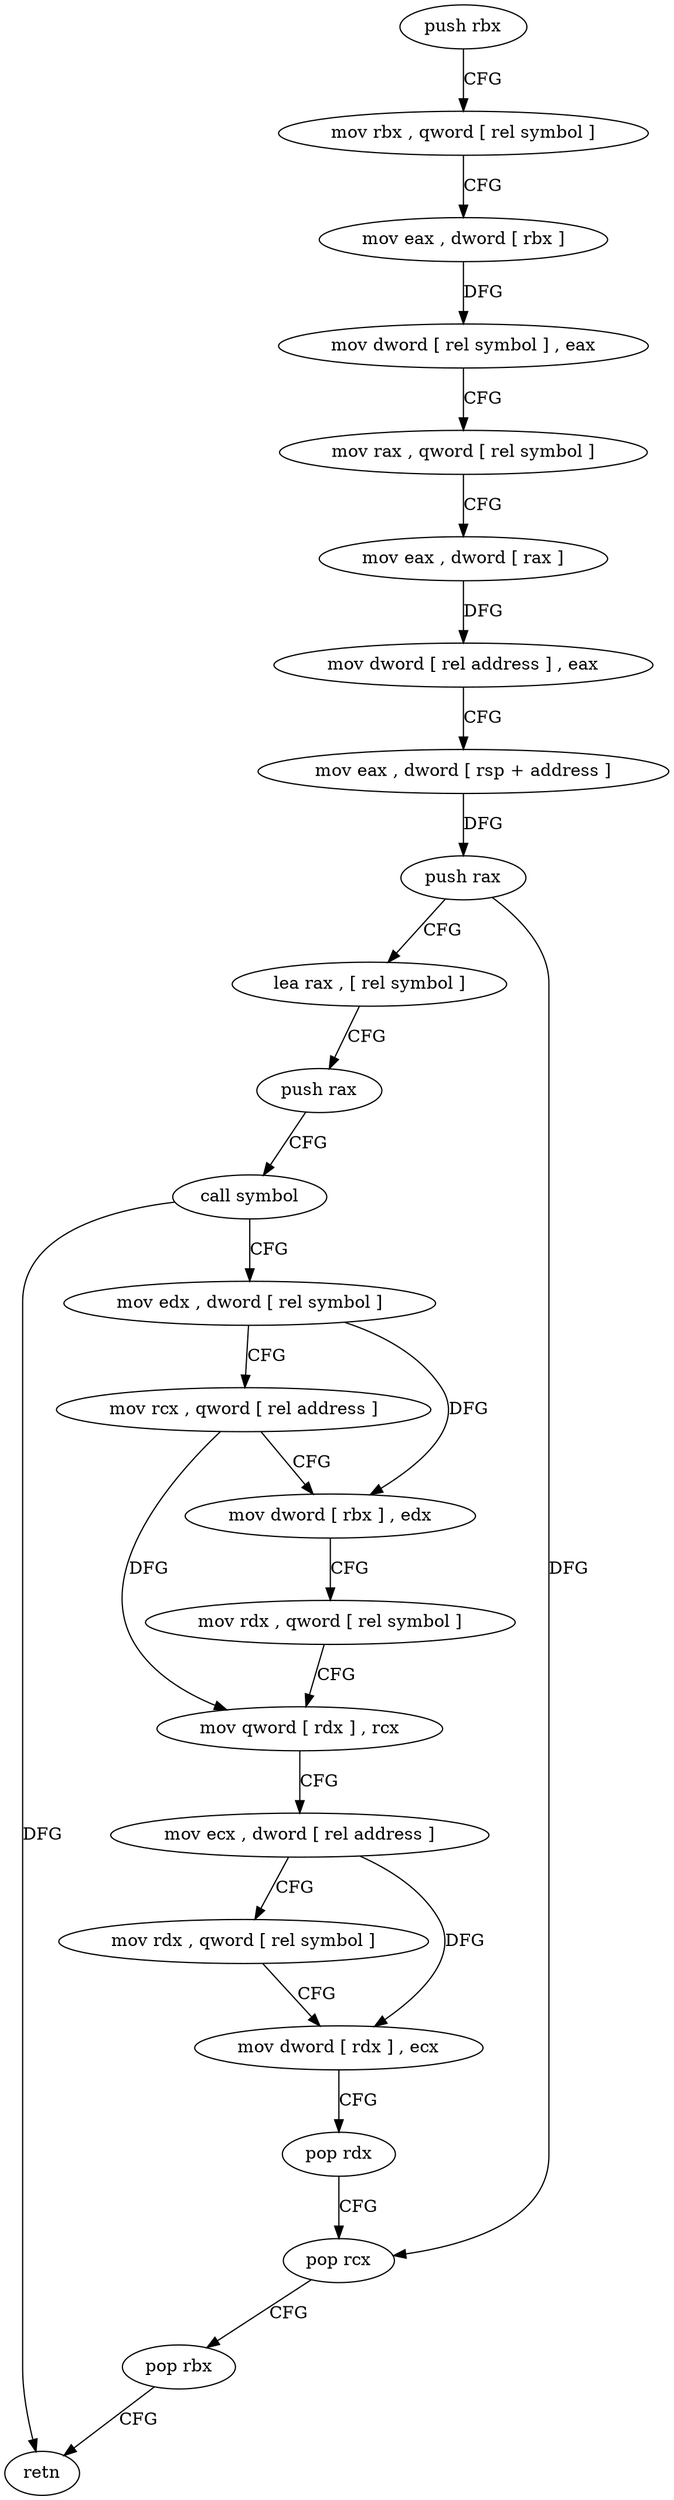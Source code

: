 digraph "func" {
"177584" [label = "push rbx" ]
"177585" [label = "mov rbx , qword [ rel symbol ]" ]
"177592" [label = "mov eax , dword [ rbx ]" ]
"177594" [label = "mov dword [ rel symbol ] , eax" ]
"177600" [label = "mov rax , qword [ rel symbol ]" ]
"177607" [label = "mov eax , dword [ rax ]" ]
"177609" [label = "mov dword [ rel address ] , eax" ]
"177615" [label = "mov eax , dword [ rsp + address ]" ]
"177619" [label = "push rax" ]
"177620" [label = "lea rax , [ rel symbol ]" ]
"177627" [label = "push rax" ]
"177628" [label = "call symbol" ]
"177633" [label = "mov edx , dword [ rel symbol ]" ]
"177639" [label = "mov rcx , qword [ rel address ]" ]
"177646" [label = "mov dword [ rbx ] , edx" ]
"177648" [label = "mov rdx , qword [ rel symbol ]" ]
"177655" [label = "mov qword [ rdx ] , rcx" ]
"177658" [label = "mov ecx , dword [ rel address ]" ]
"177664" [label = "mov rdx , qword [ rel symbol ]" ]
"177671" [label = "mov dword [ rdx ] , ecx" ]
"177673" [label = "pop rdx" ]
"177674" [label = "pop rcx" ]
"177675" [label = "pop rbx" ]
"177676" [label = "retn" ]
"177584" -> "177585" [ label = "CFG" ]
"177585" -> "177592" [ label = "CFG" ]
"177592" -> "177594" [ label = "DFG" ]
"177594" -> "177600" [ label = "CFG" ]
"177600" -> "177607" [ label = "CFG" ]
"177607" -> "177609" [ label = "DFG" ]
"177609" -> "177615" [ label = "CFG" ]
"177615" -> "177619" [ label = "DFG" ]
"177619" -> "177620" [ label = "CFG" ]
"177619" -> "177674" [ label = "DFG" ]
"177620" -> "177627" [ label = "CFG" ]
"177627" -> "177628" [ label = "CFG" ]
"177628" -> "177633" [ label = "CFG" ]
"177628" -> "177676" [ label = "DFG" ]
"177633" -> "177639" [ label = "CFG" ]
"177633" -> "177646" [ label = "DFG" ]
"177639" -> "177646" [ label = "CFG" ]
"177639" -> "177655" [ label = "DFG" ]
"177646" -> "177648" [ label = "CFG" ]
"177648" -> "177655" [ label = "CFG" ]
"177655" -> "177658" [ label = "CFG" ]
"177658" -> "177664" [ label = "CFG" ]
"177658" -> "177671" [ label = "DFG" ]
"177664" -> "177671" [ label = "CFG" ]
"177671" -> "177673" [ label = "CFG" ]
"177673" -> "177674" [ label = "CFG" ]
"177674" -> "177675" [ label = "CFG" ]
"177675" -> "177676" [ label = "CFG" ]
}
